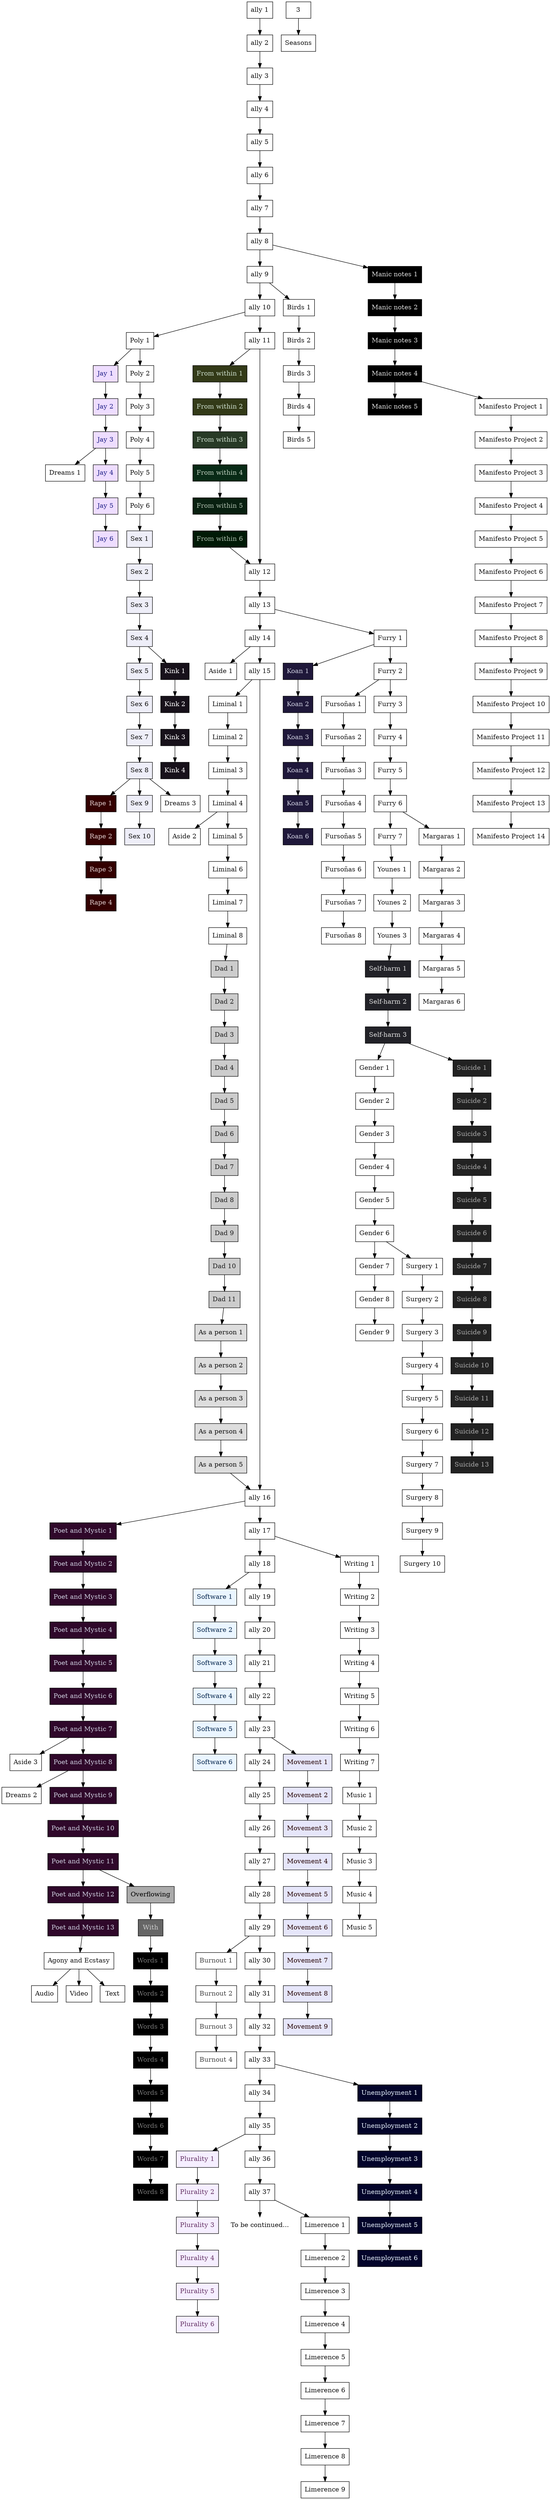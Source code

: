 digraph Map {
    node[shape="box"]
    label=""

    // The following must appear before the ally group in order to position them
    // on the left side.
    node[group="aside",style="",fontcolor="#111111"]
    "Aside 1" [href="/aside/1"]
    "Aside 2" [href="/aside/2"]
    "Aside 3" [href="/aside/3"]

        "Dreams 1" [href="/aside/dreams/1"]
        "Dreams 2" [href="/aside/dreams/2"]
        /* "Dreams 3" [href="/aside/dreams/3"] */

    node[group="dad",style="filled",fillcolor="#cccccc",fontcolor="#222222"]
    "Dad 1" [href="/dad"]
    "Dad 2" [href="/dad/2"]
    "Dad 3" [href="/dad/3"]
    "Dad 4" [href="/dad/4"]
    "Dad 5" [href="/dad/5"]
    "Dad 6" [href="/dad/6"]
    "Dad 7" [href="/dad/7"]
    "Dad 8" [href="/dad/8"]
    "Dad 9" [href="/dad/9"]
    "Dad 10" [href="/dad/10"]
    "Dad 11" [href="/dad/11"]
    "Dad 1" -> "Dad 2" -> "Dad 3" -> "Dad 4" -> "Dad 5" ->
    "Dad 6" -> "Dad 7" -> "Dad 8" -> "Dad 9" -> "Dad 10" ->
    "Dad 11"

        node[group="dad-humanized",style="filled",fillcolor="#dddddd",fontcolor="#111111"]
        "As a person 1" [href="/dad/as/a/person"]
        "As a person 2" [href="/dad/as/a/person/2"]
        "As a person 3" [href="/dad/as/a/person/3"]
        "As a person 4" [href="/dad/as/a/person/4"]
        "As a person 5" [href="/dad/as/a/person/5"]
        "Dad 11" -> "As a person 1" -> "As a person 2" -> "As a person 3" ->
        "As a person 4" -> "As a person 5"

    node[group="pnm",style="filled",fillcolor="#2f082a",fontcolor="#ccccdd"]
    "Poet and Mystic 1" [href="/poet-and-mystic"]
    "Poet and Mystic 2" [href="/poet-and-mystic/2"]
    "Poet and Mystic 3" [href="/poet-and-mystic/3"]
    "Poet and Mystic 4" [href="/poet-and-mystic/4"]
    "Poet and Mystic 5" [href="/poet-and-mystic/5"]
    "Poet and Mystic 6" [href="/poet-and-mystic/6"]
    "Poet and Mystic 7" [href="/poet-and-mystic/7"]
    "Poet and Mystic 8" [href="/poet-and-mystic/8"]
    "Poet and Mystic 9" [href="/poet-and-mystic/9"]
    "Poet and Mystic 10" [href="/poet-and-mystic/10"]
    "Poet and Mystic 11" [href="/poet-and-mystic/11"]
    "Poet and Mystic 12" [href="/poet-and-mystic/12"]
    "Poet and Mystic 13" [href="/poet-and-mystic/13"]
    "Poet and Mystic 1" -> "Poet and Mystic 2" -> "Poet and Mystic 3" ->
    "Poet and Mystic 4" -> "Poet and Mystic 5" -> "Poet and Mystic 6" ->
    "Poet and Mystic 7" -> "Poet and Mystic 8" -> "Poet and Mystic 9" ->
    "Poet and Mystic 10" -> "Poet and Mystic 11" -> "Poet and Mystic 12" ->
    "Poet and Mystic 13"

        node[group="ane",style="",fontcolor="#111111"]
        "Agony and Ecstasy" [href="/poet-and-mystic/agony-and-ecstasy"]
        "Audio" [href="/poet-and-mystic/agony-and-ecstasy/audio"]
        "Video" [href="/poet-and-mystic/agony-and-ecstasy/video"]
        "Text" [href="/poet-and-mystic/agony-and-ecstasy/text"]
        "Agony and Ecstasy" -> "Audio"
        "Agony and Ecstasy" -> "Video"
        "Agony and Ecstasy" -> "Text"

        node[group="overflowing",style="filled",fillcolor="#aaaaaa",fontcolor="#000000"]
        "Overflowing" [href="/poet-and-mystic/overflowing"]

        node[group="with",style="filled",fillcolor="#666666",fontcolor="#cccccc"]
        "With" [href="/poet-and-mystic/overflowing/with"]

        node[group="words",style="filled",fillcolor="#000000",fontcolor="#777777"]
        "Words 1" [href="/poet-and-mystic/overflowing/with/words"]
        "Words 2" [href="/poet-and-mystic/overflowing/with/words/2"]
        "Words 3" [href="/poet-and-mystic/overflowing/with/words/3"]
        "Words 4" [href="/poet-and-mystic/overflowing/with/words/4"]
        "Words 5" [href="/poet-and-mystic/overflowing/with/words/5"]
        "Words 6" [href="/poet-and-mystic/overflowing/with/words/6"]
        "Words 7" [href="/poet-and-mystic/overflowing/with/words/7"]
        "Words 8" [href="/poet-and-mystic/overflowing/with/words/8"]
        "Words 1" -> "Words 2" -> "Words 3" -> "Words 4" -> "Words 5" ->
        "Words 6" -> "Words 7" -> "Words 8"

    node[group="from-within",style="filled",fillcolor="#333a18",fontcolor="#ccddcc"]
    "From within 1" [href="/from-within/"]
    "From within 2" [href="/from-within/2"]
    "From within 3" [href="/from-within/3",fillcolor="#283a26"]
    "From within 4" [href="/from-within/4",fillcolor="#082a16",fontcolor="#bbccbb"]
    "From within 5" [href="/from-within/5",fillcolor="#082010",fontcolor="#aabbaa"]
    "From within 6" [href="/from-within/i-guess..",fillcolor="#001a06",fontcolor="#aabbaa"]
    "From within 1" -> "From within 2" -> "From within 3" -> "From within 4" ->
    "From within 5" -> "From within 6"

    node[group="jay",style="filled",fillcolor="#eeddff",fontcolor="#222288"]
    "Jay 1" [href="/jay/"]
    "Jay 2" [href="/jay/2"]
    "Jay 3" [href="/jay/3"]
    "Jay 4" [href="/jay/4"]
    "Jay 5" [href="/jay/5"]
    "Jay 6" [href="/jay/6"]
    "Jay 1" -> "Jay 2" -> "Jay 3" -> "Jay 4" -> "Jay 5" -> "Jay 6"

    node[group="liminal",style="",fontcolor="#111111"]
    "Liminal 1" [href="/liminal"]
    "Liminal 2" [href="/liminal/2"]
    "Liminal 3" [href="/liminal/3"]
    "Liminal 4" [href="/liminal/4"]
    "Liminal 5" [href="/liminal/5"]
    "Liminal 6" [href="/liminal/6"]
    "Liminal 7" [href="/liminal/7"]
    "Liminal 8" [href="/liminal/8"]
    "Liminal 1" -> "Liminal 2" -> "Liminal 3" -> "Liminal 4" ->
    "Liminal 5" -> "Liminal 6" -> "Liminal 7" -> "Liminal 8"

    node[group="poly",style="",fontcolor="#111111"]
    "Poly 1" [href="/poly"]
    "Poly 2" [href="/poly/2"]
    "Poly 3" [href="/poly/3"]
    "Poly 4" [href="/poly/4"]
    "Poly 5" [href="/poly/5"]
    "Poly 6" [href="/poly/6"]
    "Poly 1" -> "Poly 2" -> "Poly 3" -> "Poly 4" -> "Poly 5" -> "Poly 6"

        node[group="rape",style="filled",fillcolor="#330000",fontcolor="#dccccc"]
        "Rape 1" [href="/sex/rape"]
        "Rape 2" [href="/sex/rape/2"]
        "Rape 3" [href="/sex/rape/3"]
        "Rape 4" [href="/sex/rape/4"]
        "Rape 1" -> "Rape 2" -> "Rape 3" -> "Rape 4"

    node[group="sex",style="filled",fillcolor="#eeeef8",fontcolor="#111111"]
    "Sex 1" [href="/sex"]
    "Sex 2" [href="/sex/2"]
    "Sex 3" [href="/sex/3"]
    "Sex 4" [href="/sex/4"]
    "Sex 5" [href="/sex/5"]
    "Sex 6" [href="/sex/6"]
    "Sex 7" [href="/sex/7"]
    "Sex 8" [href="/sex/8"]
    "Sex 9" [href="/sex/9"]
    "Sex 10" [href="/sex/10"]
    "Sex 1" -> "Sex 2" -> "Sex 3" -> "Sex 4" -> "Sex 5" -> "Sex 6" -> "Sex 7" ->
    "Sex 8" -> "Sex 9" -> "Sex 10"

        node[group="kink",style="filled",fillcolor="#17111a",fontcolor="#ffffff"]
        "Kink 1" [href="/sex/kink"]
        "Kink 2" [href="/sex/kink/2"]
        "Kink 3" [href="/sex/kink/3"]
        "Kink 4" [href="/sex/kink/4"]
        "Kink 1" -> "Kink 2" -> "Kink 3" -> "Kink 4"

        node[group="aside",style="",fontcolor="#111111"]
        "Dreams 3" [href="/aside/dreams/3"]

    node[group="software",style="filled",fillcolor="#eaf5ff",fontcolor="#05264c"]
    "Software 1" [href="https://github.com/makyo/ally/pull/4/commits/c7d73fc7a727d34728b353a2c428b0da71788bf0"]
    "Software 2" [href="https://github.com/makyo/ally/pull/4/commits/04b7300615386bccbb331caebcf396077f6fc9ea"]
    "Software 3" [href="https://github.com/makyo/ally/pull/4/commits/d73e63f3fdc0bce89f06334959ade28888a2f7b2"]
    "Software 4" [href="https://github.com/makyo/ally/pull/4/commits/90acc199cd80944f6c5eb6834a2fa67783db4d7d"]
    "Software 5" [href="https://github.com/makyo/ally/pull/4/commits/49f83b2148f70151c43f8ef77a061e7252d9b1d4"]
    "Software 6" [href="https://github.com/makyo/ally/pull/4/commits/ab8302ca2f6ca00c0a5bdfebcb4b2f2291ec9833"]
    "Software 1" -> "Software 2" -> "Software 3" -> "Software 4" ->
    "Software 5" -> "Software 6"

    node[group="burnout",style="",fontcolor="#444444"]
    "Burnout 1" [href="/burnout"]
    "Burnout 2" [href="/burnout/2"]
    "Burnout 3" [href="/burnout/3"]
    "Burnout 4" [href="/burnout/4"]
    "Burnout 1" -> "Burnout 2" -> "Burnout 3" -> "Burnout 4"

    node[group="plurality",style="filled",fillcolor="#f5eeff",fontcolor="#663366"]
    "Plurality 1" [href="/plurality"]
    "Plurality 2" [href="/plurality/2"]
    "Plurality 3" [href="/plurality/3"]
    "Plurality 4" [href="/plurality/4"]
    "Plurality 5" [href="/plurality/5"]
    "Plurality 6" [href="/plurality/6"]
    "Plurality 1" -> "Plurality 2" -> "Plurality 3" -> "Plurality 4" ->
    "Plurality 5" -> "Plurality 6"

    // This is the central axis
    node[group="ally",style="",fontcolor="#111111"] // `core` folder
    "ally 1" [href="/"]
    "ally 2" [href="/2"]
    "ally 3" [href="/3"]
    "ally 4" [href="/4"]
    "ally 5" [href="/5"]
    "ally 6" [href="/6"]
    "ally 7" [href="/7"]
    "ally 8" [href="/8"]
    "ally 9" [href="/9"]
    "ally 10" [href="/10"]
    "ally 11" [href="/11"]
    "ally 12" [href="/12"]
    "ally 13" [href="/13"]
    "ally 14" [href="/14"]
    "ally 15" [href="/15"]
    "ally 16" [href="/16"]
    "ally 17" [href="/17"]
    "ally 18" [href="/18"]
    "ally 19" [href="/19"]
    "ally 20" [href="/20"]
    "ally 21" [href="/21"]
    "ally 22" [href="/22"]
    "ally 23" [href="/23"]
    "ally 24" [href="/24"]
    "ally 25" [href="/25"]
    "ally 26" [href="/26"]
    "ally 27" [href="/27"]
    "ally 28" [href="/28"]
    "ally 29" [href="/29"]
    "ally 30" [href="/30"]
    "ally 31" [href="/31"]
    "ally 32" [href="/32"]
    "ally 33" [href="/33"]
    "ally 34" [href="/34"]
    "ally 35" [href="/35"]
    "ally 36" [href="/36"]
    "ally 37" [href="/37"]
    "To be continued..." [shape="none"]
    "ally 1" -> "ally 2" -> "ally 3" -> "ally 4" -> "ally 5" ->
    "ally 6" -> "ally 7" -> "ally 8" -> "ally 9" -> "ally 10" ->
    "ally 11" -> "ally 12" -> "ally 13" -> "ally 14" -> "ally 15" ->
    "ally 16" -> "ally 17" -> "ally 18" -> "ally 19" -> "ally 20" ->
    "ally 21" -> "ally 22" -> "ally 23" -> "ally 24" -> "ally 25" ->
    "ally 26" -> "ally 27" -> "ally 28" -> "ally 29" -> "ally 30" ->
    "ally 31" -> "ally 32" -> "ally 33" -> "ally 34" -> "ally 35" ->
    "ally 36" -> "ally 37" -> "To be continued..."

    node[group="birds",style="",fontcolor="#111111"]
    "Birds 1" [href="/birds"]
    "Birds 2" [href="/birds/2"]
    "Birds 3" [href="/birds/3"]
    "Birds 4" [href="/birds/4"]
    "Birds 5" [href="/birds/5"]
    "Birds 1" -> "Birds 2" -> "Birds 3" -> "Birds 4" -> "Birds 5"

    // Must come before Furry to position it to the left.
    node[group="koan",style="filled",fillcolor="#1f183a",fontcolor="#ccccdd"]
    "Koan 1" [href="/koan/"]
    "Koan 2" [href="/koan/2"]
    "Koan 3" [href="/koan/3"]
    "Koan 4" [href="/koan/4"]
    "Koan 5" [href="/koan/5"]
    "Koan 6" [href="/koan/6"]
    "Koan 1" -> "Koan 2" -> "Koan 3" -> "Koan 4" -> "Koan 5" -> "Koan 6"

        node[group="fursona",style="",fontcolor="#111111"]
        "Fursoñas 1" [href="/furry/fursona/"]
        "Fursoñas 2" [href="/furry/fursona/2"]
        "Fursoñas 3" [href="/furry/fursona/3"]
        "Fursoñas 4" [href="/furry/fursona/4"]
        "Fursoñas 5" [href="/furry/fursona/5"]
        "Fursoñas 6" [href="/furry/fursona/6"]
        "Fursoñas 7" [href="/furry/fursona/7"]
        "Fursoñas 8" [href="/furry/fursona/8"]
        "Fursoñas 1" -> "Fursoñas 2" -> "Fursoñas 3" -> "Fursoñas 4" ->
        "Fursoñas 5" -> "Fursoñas 6" -> "Fursoñas 7" -> "Fursoñas 8"

    node[group="furry",style="",fontcolor="#111111"]
    "Furry 1" [href="/furry"]
    "Furry 2" [href="/furry/2"]
    "Furry 3" [href="/furry/3"]
    "Furry 4" [href="/furry/4"]
    "Furry 5" [href="/furry/5"]
    "Furry 6" [href="/furry/6"]
    "Furry 7" [href="/furry/7"]
    "Furry 1" -> "Furry 2" -> "Furry 3" -> "Furry 4" -> "Furry 5" ->
    "Furry 6" -> "Furry 7"

        node[group="margaras"]
        "Margaras 1" [href="/furry/margaras"]
        "Margaras 2" [href="/furry/margaras/2"]
        "Margaras 3" [href="/furry/margaras/3"]
        "Margaras 4" [href="/furry/margaras/4"]
        "Margaras 5" [href="/furry/margaras/5"]
        "Margaras 6" [href="/furry/margaras/6"]
        "Margaras 1" -> "Margaras 2" -> "Margaras 3" -> "Margaras 4" ->
        "Margaras 5" -> "Margaras 6"

        node[group="younes"]
        "Younes 1" [href="/furry/younes"]
        "Younes 2" [href="/furry/younes/2"]
        "Younes 3" [href="/furry/younes/3"]
        "Younes 1" -> "Younes 2" -> "Younes 3"

    node[group="mania",style="filled",fillcolor="#000000",fontcolor="#dddddd"]
    "Manic notes 1" [href="/mania/"]
    "Manic notes 2" [href="/mania/2"]
    "Manic notes 3" [href="/mania/3"]
    "Manic notes 4" [href="/mania/4"]
    "Manic notes 5" [href="/mania/5"]
    "Manic notes 1" -> "Manic notes 2" -> "Manic notes 3" -> "Manic notes 4" ->
    "Manic notes 5"

    node[group="mp",style="",fontcolor="#111111"]
    "Manifesto Project 1" [href="/manifesto-project"]
    "Manifesto Project 2" [href="/manifesto-project/2"]
    "Manifesto Project 3" [href="/manifesto-project/3"]
    "Manifesto Project 4" [href="/manifesto-project/4"]
    "Manifesto Project 5" [href="/manifesto-project/5"]
    "Manifesto Project 6" [href="/manifesto-project/6"]
    "Manifesto Project 7" [href="/manifesto-project/7"]
    "Manifesto Project 8" [href="/manifesto-project/8"]
    "Manifesto Project 9" [href="/manifesto-project/9"]
    "Manifesto Project 10" [href="/manifesto-project/10"]
    "Manifesto Project 11" [href="/manifesto-project/11"]
    "Manifesto Project 12" [href="/manifesto-project/12"]
    "Manifesto Project 13" [href="/manifesto-project/13"]
    "Manifesto Project 14" [href="/manifesto-project/14"]
    "Manifesto Project 1" -> "Manifesto Project 2" -> "Manifesto Project 3" ->
    "Manifesto Project 4" -> "Manifesto Project 5" -> "Manifesto Project 6" ->
    "Manifesto Project 7" -> "Manifesto Project 8" -> "Manifesto Project 9" ->
    "Manifesto Project 10" -> "Manifesto Project 11" ->
    "Manifesto Project 12" -> "Manifesto Project 13" ->
    "Manifesto Project 14"

    node[group="gender",style="",fontcolor="#111111"]
    "Gender 1" [href="/gender"]
    "Gender 2" [href="/gender/2"]
    "Gender 3" [href="/gender/3"]
    "Gender 4" [href="/gender/4"]
    "Gender 5" [href="/gender/5"]
    "Gender 6" [href="/gender/6"]
    "Gender 7" [href="/gender/7"]
    "Gender 8" [href="/gender/8"]
    "Gender 9" [href="/gender/9"]
    "Gender 1" -> "Gender 2" -> "Gender 3" -> "Gender 4" -> "Gender 5" ->
    "Gender 6" -> "Gender 7" -> "Gender 8" -> "Gender 9"

        node[group="surgery"]
        "Surgery 1" [href="/gender/surgery"]
        "Surgery 2" [href="/gender/surgery/2"]
        "Surgery 3" [href="/gender/surgery/3"]
        "Surgery 4" [href="/gender/surgery/4"]
        "Surgery 5" [href="/gender/surgery/5"]
        "Surgery 6" [href="/gender/surgery/6"]
        "Surgery 7" [href="/gender/surgery/7"]
        "Surgery 8" [href="/gender/surgery/8"]
        "Surgery 9" [href="/gender/surgery/9"]
        "Surgery 10" [href="/gender/surgery/10"]
        "Surgery 1" -> "Surgery 2" -> "Surgery 3" -> "Surgery 4" ->
        "Surgery 5" -> "Surgery 6" -> "Surgery 7" -> "Surgery 8" ->
        "Surgery 9" -> "Surgery 10"

    node[group="sh",style="filled",fillcolor="#222228",fontcolor="#dddddd"]
    "Self-harm 1" [href="/self-harm"]
    "Self-harm 2" [href="/self-harm/2"]
    "Self-harm 3" [href="/self-harm/3"]
    "Self-harm 1" -> "Self-harm 2" -> "Self-harm 3"

        node[group="suicide",style="filled",fillcolor="#222222",fontcolor="#aaaaaa"]
        "Suicide 1" [href="/self-harm/suicide"]
        "Suicide 2" [href="/self-harm/suicide/2"]
        "Suicide 3" [href="/self-harm/suicide/3"]
        "Suicide 4" [href="/self-harm/suicide/4"]
        "Suicide 5" [href="/self-harm/suicide/5"]
        "Suicide 6" [href="/self-harm/suicide/6"]
        "Suicide 7" [href="/self-harm/suicide/7"]
        "Suicide 8" [href="/self-harm/suicide/8"]
        "Suicide 9" [href="/self-harm/suicide/9"]
        "Suicide 10" [href="/self-harm/suicide/10"]
        "Suicide 11" [href="/self-harm/suicide/11"]
        "Suicide 12" [href="/self-harm/suicide/12"]
        "Suicide 13" [href="/self-harm/suicide/13"]
        "Suicide 1" -> "Suicide 2" -> "Suicide 3" ->
        "Suicide 4" -> "Suicide 5" -> "Suicide 6" -> "Suicide 7" ->
        "Suicide 8" -> "Suicide 9" -> "Suicide 10" -> "Suicide 11" ->
        "Suicide 12" -> "Suicide 13"

    node[group="writing",style="",fontcolor="#111111"]
    "Writing 1" [href="/writing"]
    "Writing 2" [href="/writing/2"]
    "Writing 3" [href="/writing/3"]
    "Writing 4" [href="/writing/4"]
    "Writing 5" [href="/writing/5"]
    "Writing 6" [href="/writing/6"]
    "Writing 7" [href="/writing/7"]
    "Writing 1" -> "Writing 2" -> "Writing 3" -> "Writing 4" -> "Writing 5" ->
    "Writing 6" -> "Writing 7"

        node[group="music",style="",fontcolor="#111111"]
        "Music 1" [href="/writing/music"]
        "Music 2" [href="/writing/music/2"]
        "Music 3" [href="/writing/music/3"]
        "Music 4" [href="/writing/music/4"]
        "Music 5" [href="/writing/music/5"]
        "Music 1" -> "Music 2" -> "Music 3" -> "Music 4" -> "Music 5"

    node[group="movement",style="filled",fillcolor="#e6e6fa",fontcolor="#220000"]
    "Movement 1" [href="/movement"]
    "Movement 2" [href="/movement/2"]
    "Movement 3" [href="/movement/3"]
    "Movement 4" [href="/movement/4"]
    "Movement 5" [href="/movement/5"]
    "Movement 6" [href="/movement/6"]
    "Movement 7" [href="/movement/7"]
    "Movement 8" [href="/movement/8"]
    "Movement 9" [href="/movement/9"]
    "Movement 1" -> "Movement 2" -> "Movement 3" -> "Movement 4" ->
    "Movement 5" -> "Movement 6" -> "Movement 7" -> "Movement 8" ->
    "Movement 9"

    node[group="unemployment",style="filled",fillcolor="#03042a",fontcolor="#eaf5ff"]
    "Unemployment 1" [href="/unemployment"]
    "Unemployment 2" [href="/unemployment/2"]
    "Unemployment 3" [href="/unemployment/3"]
    "Unemployment 4" [href="/unemployment/4"]
    "Unemployment 5" [href="/unemployment/5"]
    "Unemployment 6" [href="/unemployment/6"]
    "Unemployment 1" -> "Unemployment 2" -> "Unemployment 3" -> "Unemployment 4" -> 
    "Unemployment 5" -> "Unemployment 6"

    node[group="limerence",style="",fontcolor="#111111"]
    "Limerence 1" [href="/limerence"]
    "Limerence 2" [href="/limerence/2"]
    "Limerence 3" [href="/limerence/3"]
    "Limerence 4" [href="/limerence/4"]
    "Limerence 5" [href="/limerence/5"]
    "Limerence 6" [href="/limerence/6"]
    "Limerence 7" [href="/limerence/7"]
    "Limerence 8" [href="/limerence/8"]
    "Limerence 9" [href="/limerence/9"]
    "Limerence 1" -> "Limerence 2" -> "Limerence 3" -> "Limerence 4" -> 
    "Limerence 5" -> "Limerence 6" -> "Limerence 7" -> "Limerence 8" -> 
    "Limerence 9"

    /**
     Connections

     Connections should only lead from one quest to another the first time that
     link appears. No need to link to a quest a second time.

        Wasn't the point of this to be intentionally confusing?

     Yeah, but it was grating on me. All of those lines crossing, all those curves, side-quests pushed way down the page because I linked to them too many times.
     */

    // Asides
    "ally 14" -> "Aside 1"
    "Liminal 4" -> "Aside 2"
    "Poet and Mystic 7" -> "Aside 3"

    // Birds
    /* none */

    // ally
    "ally 8" -> "Manic notes 1"
    "ally 9" -> "Birds 1"
    "ally 10" -> "Poly 1"
    "ally 11" -> "From within 1"
    "ally 13" -> "Furry 1"
    "ally 15" -> "Liminal 1"
    "ally 16" -> "Poet and Mystic 1"
    "ally 17" -> "Writing 1"
    "ally 18" -> "Software 1"
    "ally 23" -> "Movement 1"
    "ally 29" -> "Burnout 1"
    "ally 33" -> "Unemployment 1"
    "ally 35" -> "Plurality 1"
    "ally 37" -> "Limerence 1"

    // Dad
    "As a person 5" -> "ally 16"

    // From within
    "From within 6" -> "ally 12"

    // Furry
        // Fursona
        /* none */

        // Margaras
        /* none */

        // Younes
        "Younes 3" -> "Self-harm 1"
    "Furry 1" -> "Koan 1"
    "Furry 2" -> "Fursoñas 1"
    "Furry 6" -> "Margaras 1"
    "Furry 7" -> "Younes 1"

    // Jay
    "Jay 3" -> "Dreams 1"

    // Koan
    /* none */

    // Liminal
    "Liminal 8" -> "Dad 1"

    // Manic notes
    "Manic notes 4" -> "Manifesto Project 1"

    // Manifesto Project
    /* none */

    // Poet and Mystic
    /*"Poet and Mystic 1" -> "Manifesto Project 1"*/
    "Poet and Mystic 13" -> "Agony and Ecstasy"
    "Poet and Mystic 8" -> "Dreams 2"
    "Poet and Mystic 11" -> "Overflowing" -> "With" -> "Words 1"

    // Poly
    "Poly 1" -> "Jay 1"
    "Poly 6" -> "Sex 1"

    // Self-harm
    /*"Self-harm 1" -> "Margaras 1"*/
    "Self-harm 3" -> "Suicide 1"
    "Self-harm 3" -> "Gender 1"

    // Gender
    "Gender 6" -> "Surgery 1"

    // Sex
    "Sex 4" -> "Kink 1"
    "Sex 8" -> "Rape 1"
    "Sex 8" -> "Dreams 3"

    // Writing
    /*"Writing 2" -> "Koans 1"
    "Writing 2" -> "Birds 1"
    "Writing 2" -> "Margaras 1"
    "Writing 2" -> "Dad 1"
    "Writing 2" -> "Fursoñas 1"
    "Writing 2" -> "Poet and Mystic 1"*/
    "Writing 7" -> "Music 1"

    // I can't believe I'm doing this.
    node[group="3",style="",fontcolor="#111111"]
    "Seasons" [href="https://seasons.ally.id"]
    "3" -> "Seasons"
}
